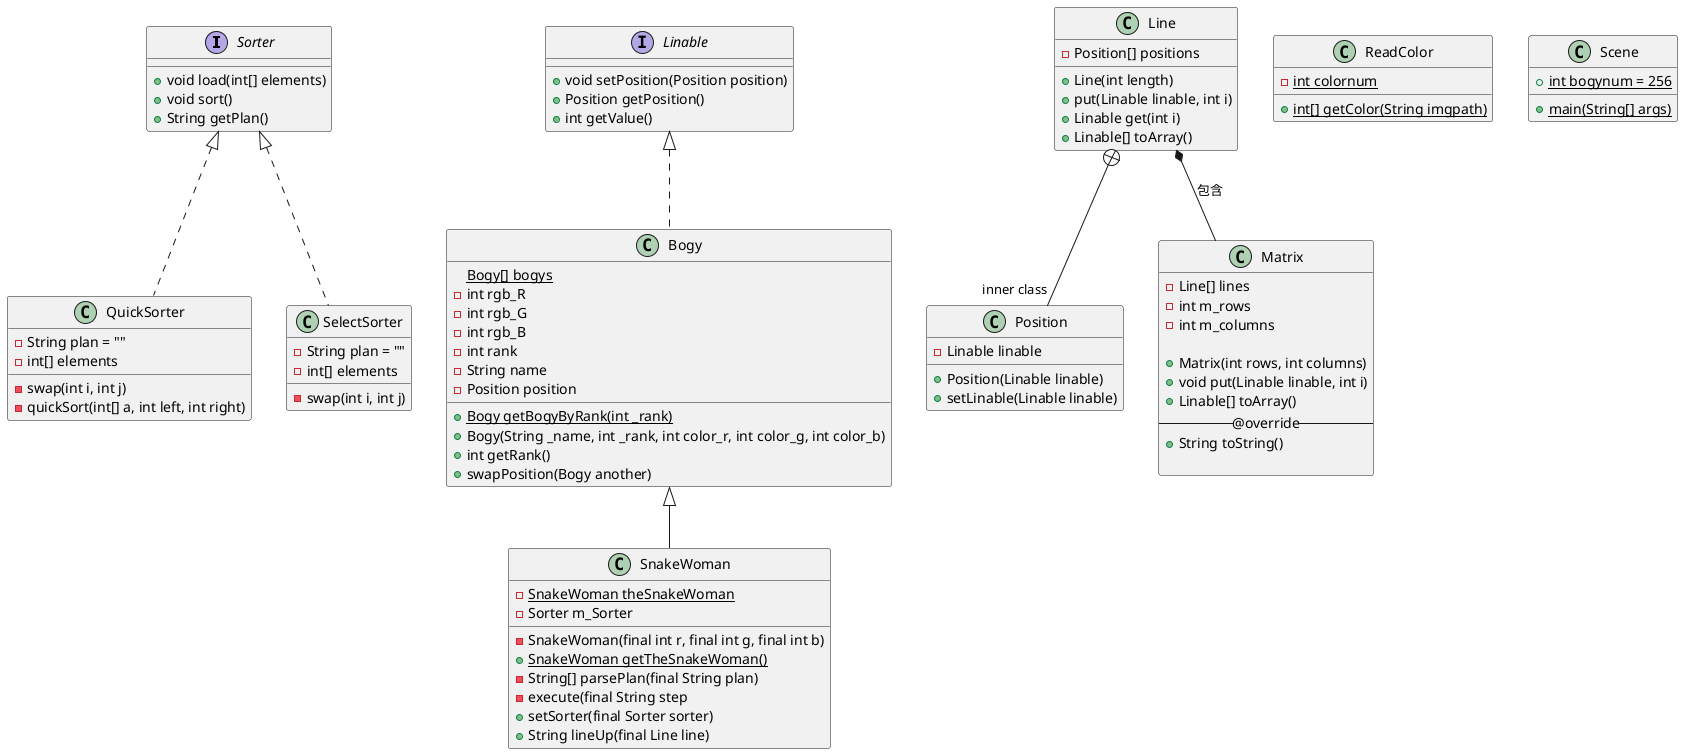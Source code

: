 @startuml class

Interface Sorter{

    + void load(int[] elements)
    + void sort()
    + String getPlan()

}

Interface Linable{

    + void setPosition(Position position)
    + Position getPosition()
    + int getValue()
    
}

class Bogy implements Linable{
    
    {static} Bogy[] bogys
    - int rgb_R
    - int rgb_G
    - int rgb_B
    - int rank
    - String name
    - Position position
    

    + {static} Bogy getBogyByRank(int _rank)
    + Bogy(String _name, int _rank, int color_r, int color_g, int color_b)
    + int getRank()
    + swapPosition(Bogy another) 

}

class SnakeWoman extends Bogy{

    - {static} SnakeWoman theSnakeWoman
    - Sorter m_Sorter
    - SnakeWoman(final int r, final int g, final int b)
    

    + {static} SnakeWoman getTheSnakeWoman()
    - String[] parsePlan(final String plan)
    - execute(final String step
    + setSorter(final Sorter sorter)
    + String lineUp(final Line line)
    
}

class Position {

    - Linable linable

    + Position(Linable linable)
    + setLinable(Linable linable)

}

class Line {

    - Position[] positions

    + Line(int length)
    + put(Linable linable, int i)
    + Linable get(int i)
    + Linable[] toArray()

}

Line +-- "inner class" Position

class Matrix {
    - Line[] lines
    - int m_rows
    - int m_columns

    + Matrix(int rows, int columns)
    + void put(Linable linable, int i) 
    + Linable[] toArray()
    --@override--
    + String toString() 

}

Line *-- Matrix: 包含

class QuickSorter implements Sorter{
    - String plan = ""
    - int[] elements

    - swap(int i, int j)
    - quickSort(int[] a, int left, int right)

}

class SelectSorter implements Sorter{
    - String plan = ""
    - int[] elements

    - swap(int i, int j)
}

class ReadColor {

    - {static} int colornum
    
    + {static} int[] getColor(String imgpath)
}

class Scene {
    + {static} int bogynum = 256
    + {static} main(String[] args)
}

@enduml